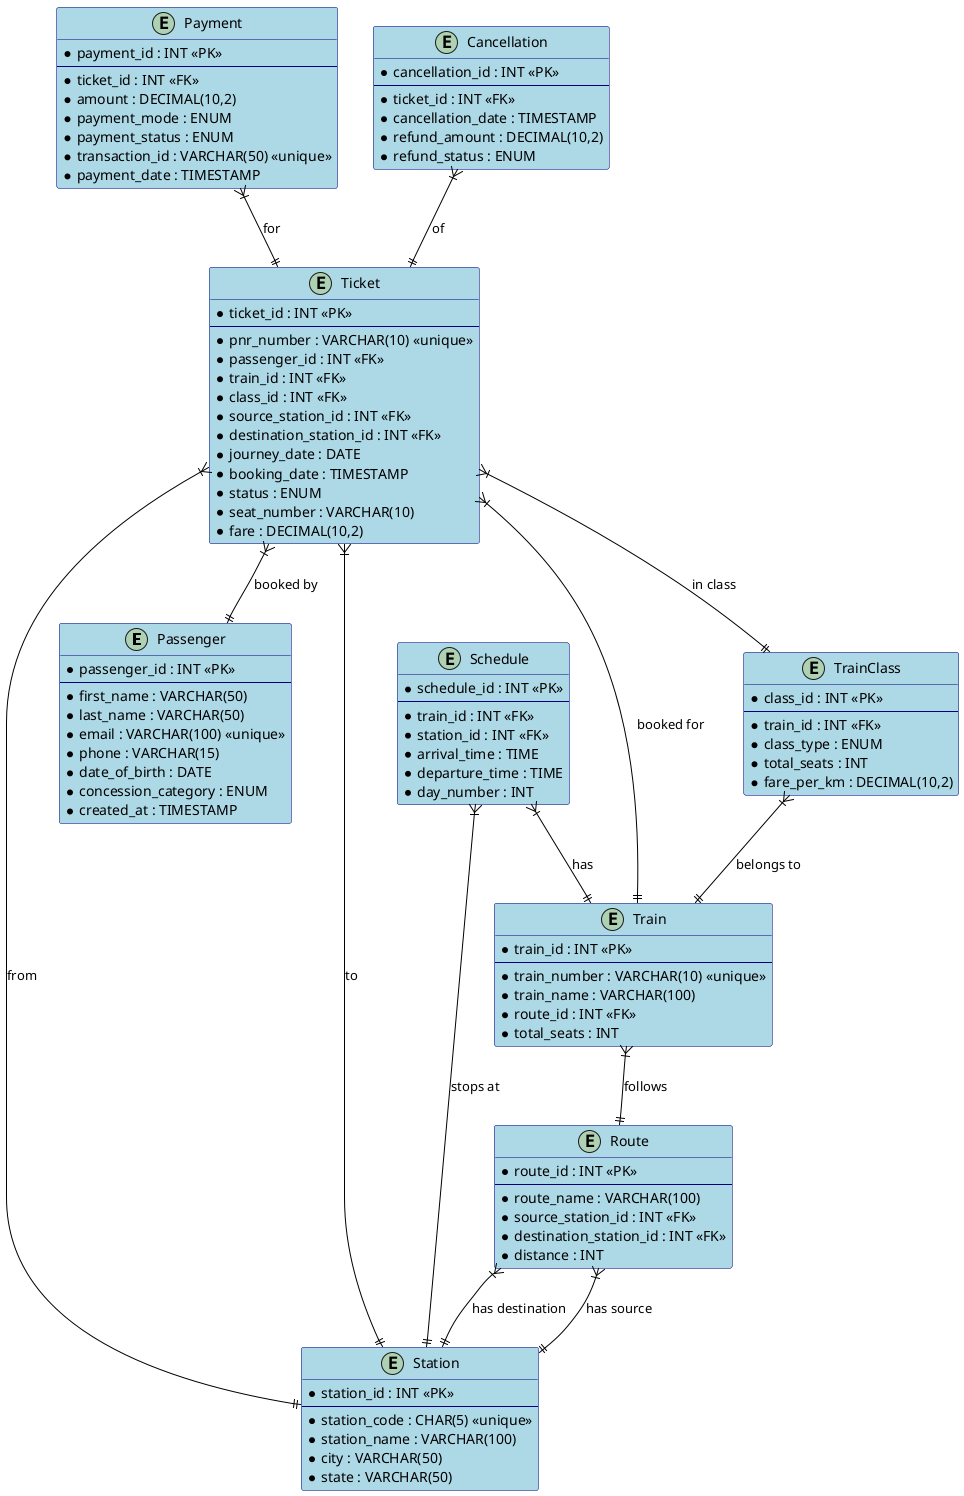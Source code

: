 @startuml Railway Reservation System

' Styling
skinparam class {
    BackgroundColor LightBlue
    ArrowColor Black
    BorderColor Navy
}

' Entities
entity "Passenger" as passenger {
    * passenger_id : INT <<PK>>
    --
    * first_name : VARCHAR(50)
    * last_name : VARCHAR(50)
    * email : VARCHAR(100) <<unique>>
    * phone : VARCHAR(15)
    * date_of_birth : DATE
    * concession_category : ENUM
    * created_at : TIMESTAMP
}

entity "Station" as station {
    * station_id : INT <<PK>>
    --
    * station_code : CHAR(5) <<unique>>
    * station_name : VARCHAR(100)
    * city : VARCHAR(50)
    * state : VARCHAR(50)
}

entity "Route" as route {
    * route_id : INT <<PK>>
    --
    * route_name : VARCHAR(100)
    * source_station_id : INT <<FK>>
    * destination_station_id : INT <<FK>>
    * distance : INT
}

entity "Train" as train {
    * train_id : INT <<PK>>
    --
    * train_number : VARCHAR(10) <<unique>>
    * train_name : VARCHAR(100)
    * route_id : INT <<FK>>
    * total_seats : INT
}

entity "TrainClass" as trainclass {
    * class_id : INT <<PK>>
    --
    * train_id : INT <<FK>>
    * class_type : ENUM
    * total_seats : INT
    * fare_per_km : DECIMAL(10,2)
}

entity "Schedule" as schedule {
    * schedule_id : INT <<PK>>
    --
    * train_id : INT <<FK>>
    * station_id : INT <<FK>>
    * arrival_time : TIME
    * departure_time : TIME
    * day_number : INT
}

entity "Ticket" as ticket {
    * ticket_id : INT <<PK>>
    --
    * pnr_number : VARCHAR(10) <<unique>>
    * passenger_id : INT <<FK>>
    * train_id : INT <<FK>>
    * class_id : INT <<FK>>
    * source_station_id : INT <<FK>>
    * destination_station_id : INT <<FK>>
    * journey_date : DATE
    * booking_date : TIMESTAMP
    * status : ENUM
    * seat_number : VARCHAR(10)
    * fare : DECIMAL(10,2)
}

entity "Payment" as payment {
    * payment_id : INT <<PK>>
    --
    * ticket_id : INT <<FK>>
    * amount : DECIMAL(10,2)
    * payment_mode : ENUM
    * payment_status : ENUM
    * transaction_id : VARCHAR(50) <<unique>>
    * payment_date : TIMESTAMP
}

entity "Cancellation" as cancellation {
    * cancellation_id : INT <<PK>>
    --
    * ticket_id : INT <<FK>>
    * cancellation_date : TIMESTAMP
    * refund_amount : DECIMAL(10,2)
    * refund_status : ENUM
}

' Relationships
route }|--|| station : "has source"
route }|--|| station : "has destination"
train }|--|| route : "follows"
trainclass }|--|| train : "belongs to"
schedule }|--|| train : "has"
schedule }|--|| station : "stops at"
ticket }|--|| passenger : "booked by"
ticket }|--|| train : "booked for"
ticket }|--|| trainclass : "in class"
ticket }|--|| station : "from"
ticket }|--|| station : "to"
payment }|--|| ticket : "for"
cancellation }|--|| ticket : "of"

@enduml 